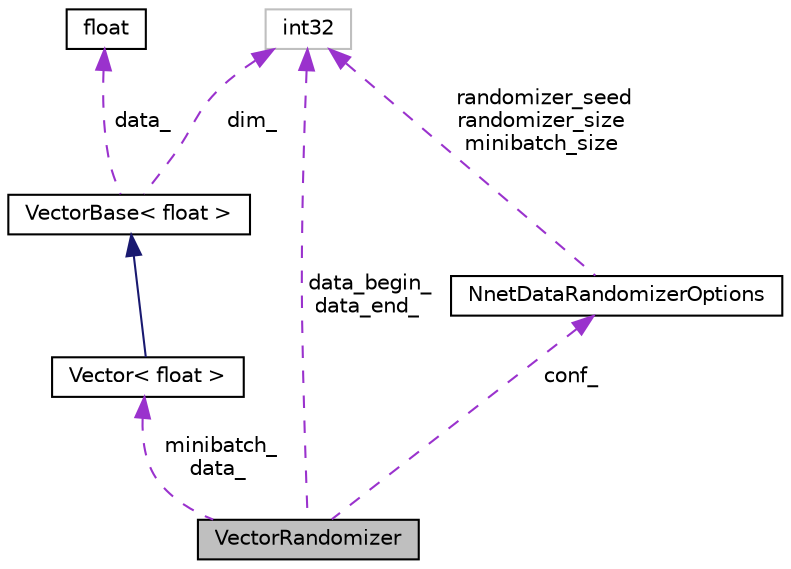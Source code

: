 digraph "VectorRandomizer"
{
  edge [fontname="Helvetica",fontsize="10",labelfontname="Helvetica",labelfontsize="10"];
  node [fontname="Helvetica",fontsize="10",shape=record];
  Node1 [label="VectorRandomizer",height=0.2,width=0.4,color="black", fillcolor="grey75", style="filled", fontcolor="black"];
  Node2 -> Node1 [dir="back",color="darkorchid3",fontsize="10",style="dashed",label=" minibatch_\ndata_" ,fontname="Helvetica"];
  Node2 [label="Vector\< float \>",height=0.2,width=0.4,color="black", fillcolor="white", style="filled",URL="$classkaldi_1_1Vector.html"];
  Node3 -> Node2 [dir="back",color="midnightblue",fontsize="10",style="solid",fontname="Helvetica"];
  Node3 [label="VectorBase\< float \>",height=0.2,width=0.4,color="black", fillcolor="white", style="filled",URL="$classkaldi_1_1VectorBase.html"];
  Node4 -> Node3 [dir="back",color="darkorchid3",fontsize="10",style="dashed",label=" data_" ,fontname="Helvetica"];
  Node4 [label="float",height=0.2,width=0.4,color="black", fillcolor="white", style="filled",URL="$classfloat.html"];
  Node5 -> Node3 [dir="back",color="darkorchid3",fontsize="10",style="dashed",label=" dim_" ,fontname="Helvetica"];
  Node5 [label="int32",height=0.2,width=0.4,color="grey75", fillcolor="white", style="filled"];
  Node6 -> Node1 [dir="back",color="darkorchid3",fontsize="10",style="dashed",label=" conf_" ,fontname="Helvetica"];
  Node6 [label="NnetDataRandomizerOptions",height=0.2,width=0.4,color="black", fillcolor="white", style="filled",URL="$structkaldi_1_1nnet1_1_1NnetDataRandomizerOptions.html",tooltip="Configuration variables that affect how frame-level shuffling is done. "];
  Node5 -> Node6 [dir="back",color="darkorchid3",fontsize="10",style="dashed",label=" randomizer_seed\nrandomizer_size\nminibatch_size" ,fontname="Helvetica"];
  Node5 -> Node1 [dir="back",color="darkorchid3",fontsize="10",style="dashed",label=" data_begin_\ndata_end_" ,fontname="Helvetica"];
}
